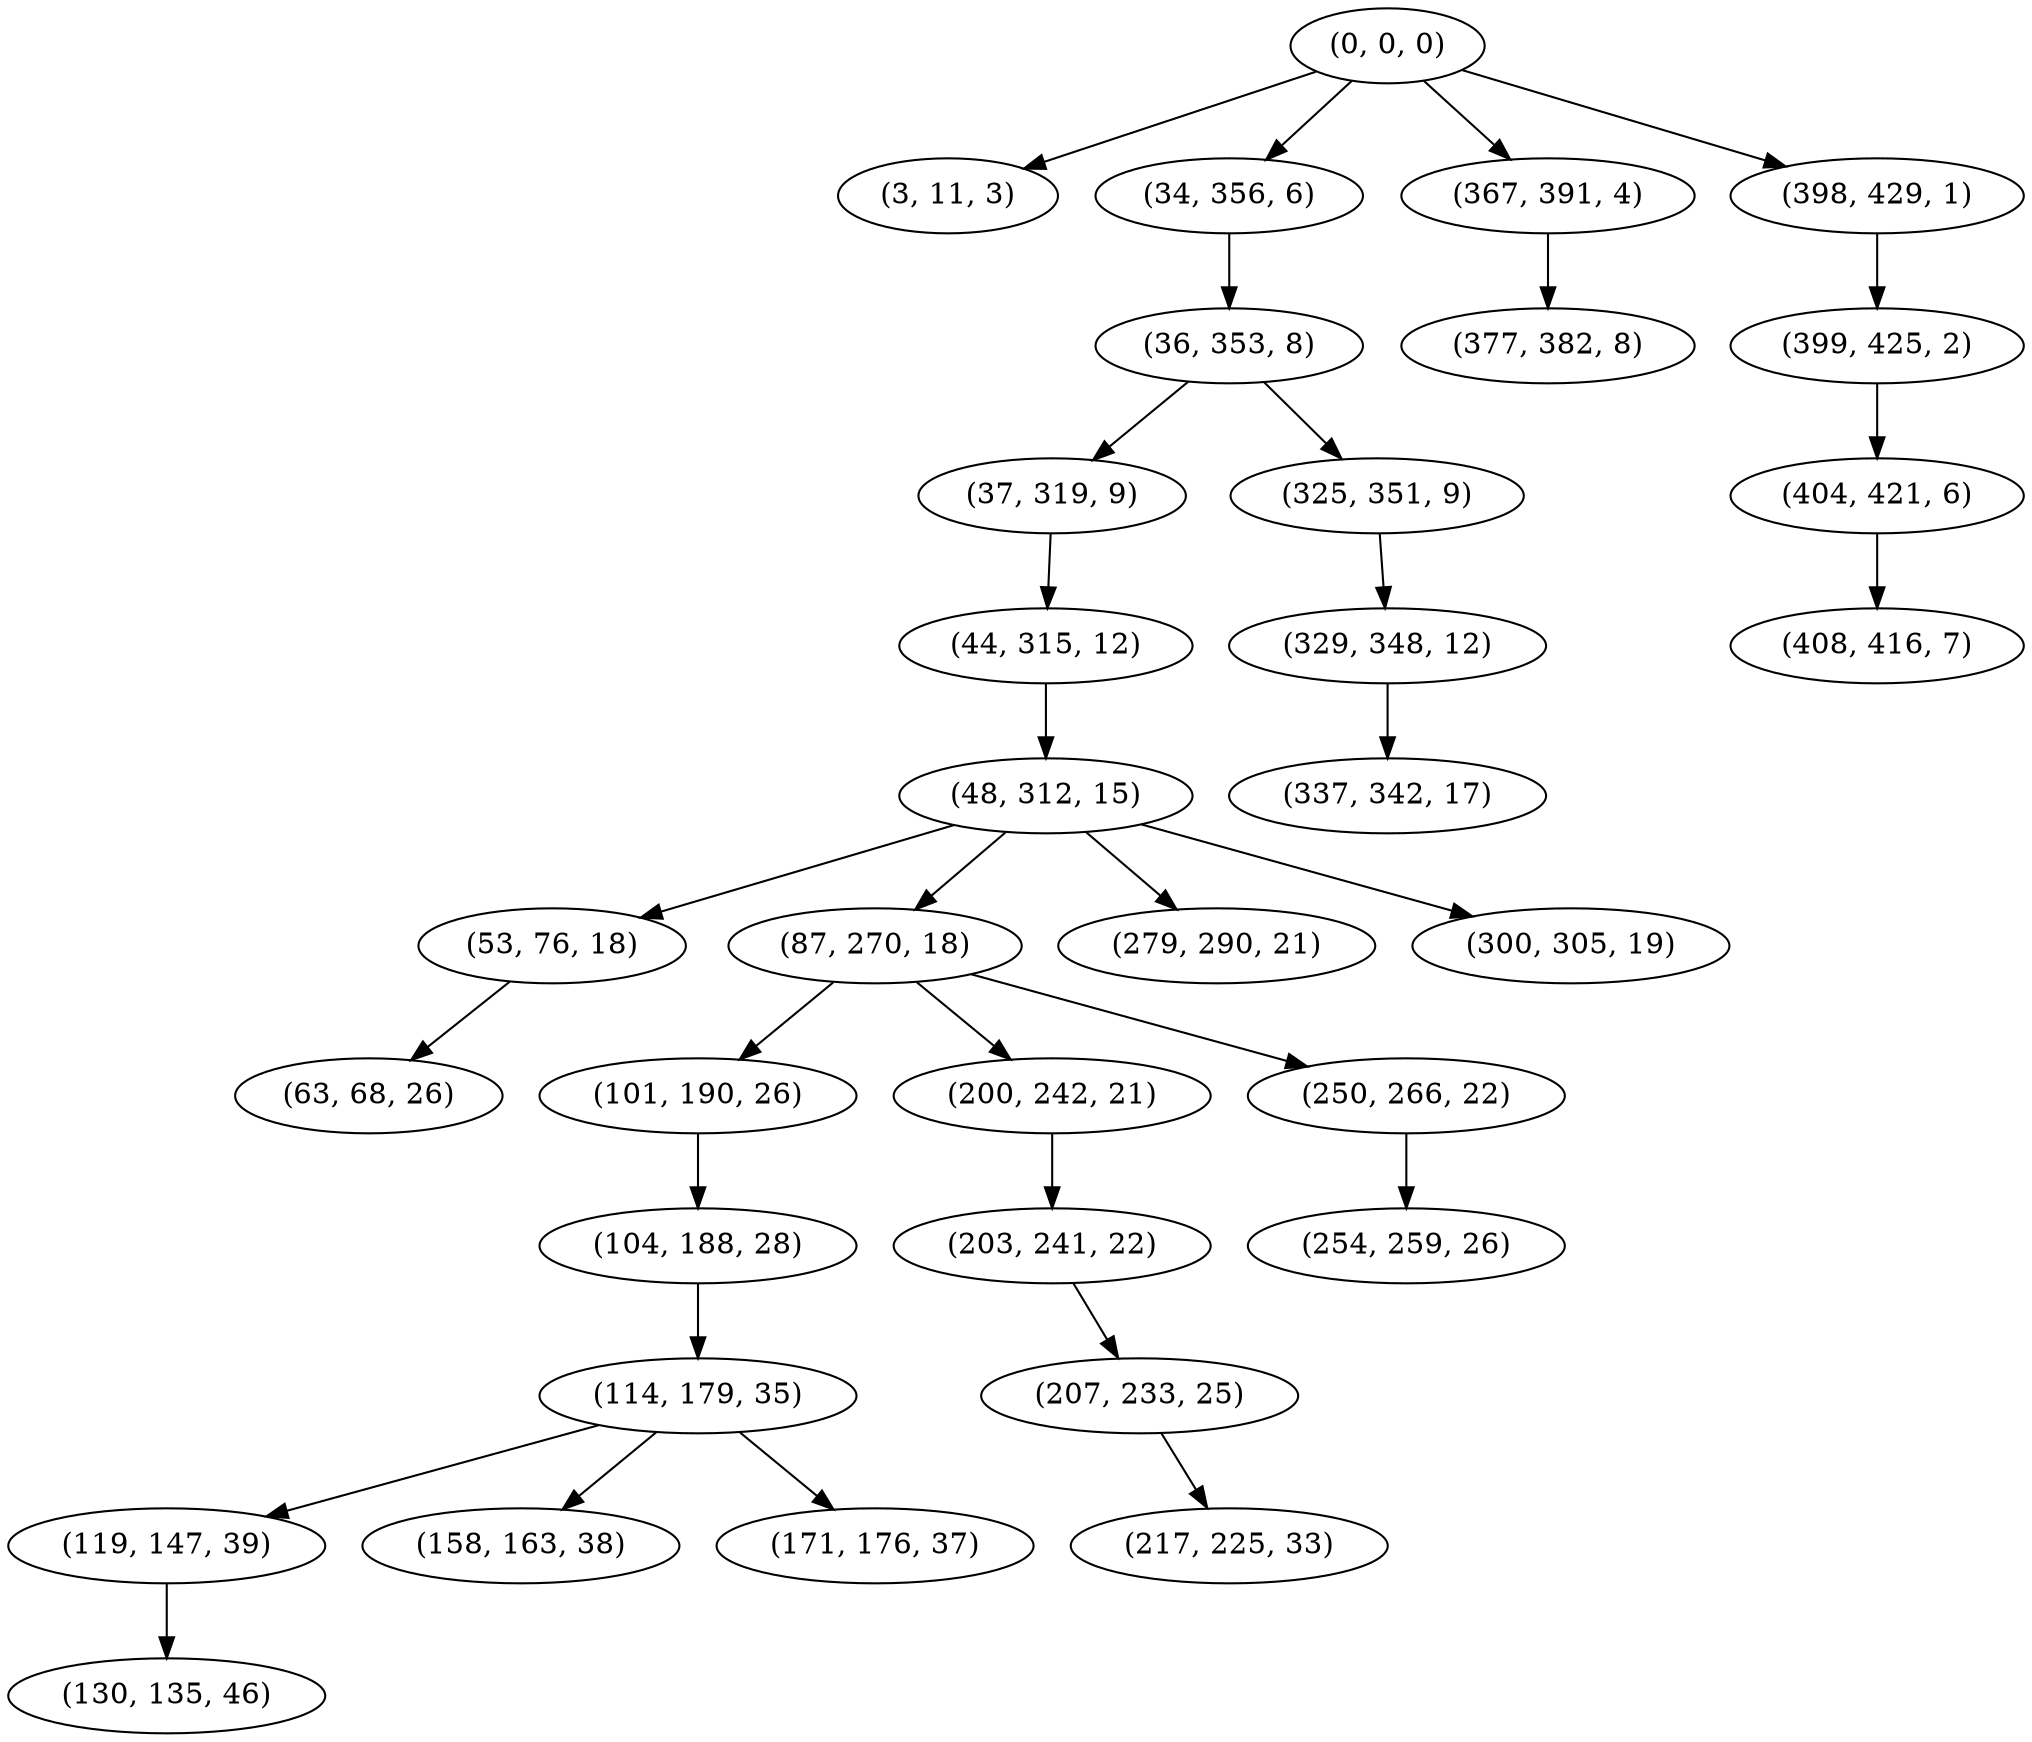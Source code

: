 digraph tree {
    "(0, 0, 0)";
    "(3, 11, 3)";
    "(34, 356, 6)";
    "(36, 353, 8)";
    "(37, 319, 9)";
    "(44, 315, 12)";
    "(48, 312, 15)";
    "(53, 76, 18)";
    "(63, 68, 26)";
    "(87, 270, 18)";
    "(101, 190, 26)";
    "(104, 188, 28)";
    "(114, 179, 35)";
    "(119, 147, 39)";
    "(130, 135, 46)";
    "(158, 163, 38)";
    "(171, 176, 37)";
    "(200, 242, 21)";
    "(203, 241, 22)";
    "(207, 233, 25)";
    "(217, 225, 33)";
    "(250, 266, 22)";
    "(254, 259, 26)";
    "(279, 290, 21)";
    "(300, 305, 19)";
    "(325, 351, 9)";
    "(329, 348, 12)";
    "(337, 342, 17)";
    "(367, 391, 4)";
    "(377, 382, 8)";
    "(398, 429, 1)";
    "(399, 425, 2)";
    "(404, 421, 6)";
    "(408, 416, 7)";
    "(0, 0, 0)" -> "(3, 11, 3)";
    "(0, 0, 0)" -> "(34, 356, 6)";
    "(0, 0, 0)" -> "(367, 391, 4)";
    "(0, 0, 0)" -> "(398, 429, 1)";
    "(34, 356, 6)" -> "(36, 353, 8)";
    "(36, 353, 8)" -> "(37, 319, 9)";
    "(36, 353, 8)" -> "(325, 351, 9)";
    "(37, 319, 9)" -> "(44, 315, 12)";
    "(44, 315, 12)" -> "(48, 312, 15)";
    "(48, 312, 15)" -> "(53, 76, 18)";
    "(48, 312, 15)" -> "(87, 270, 18)";
    "(48, 312, 15)" -> "(279, 290, 21)";
    "(48, 312, 15)" -> "(300, 305, 19)";
    "(53, 76, 18)" -> "(63, 68, 26)";
    "(87, 270, 18)" -> "(101, 190, 26)";
    "(87, 270, 18)" -> "(200, 242, 21)";
    "(87, 270, 18)" -> "(250, 266, 22)";
    "(101, 190, 26)" -> "(104, 188, 28)";
    "(104, 188, 28)" -> "(114, 179, 35)";
    "(114, 179, 35)" -> "(119, 147, 39)";
    "(114, 179, 35)" -> "(158, 163, 38)";
    "(114, 179, 35)" -> "(171, 176, 37)";
    "(119, 147, 39)" -> "(130, 135, 46)";
    "(200, 242, 21)" -> "(203, 241, 22)";
    "(203, 241, 22)" -> "(207, 233, 25)";
    "(207, 233, 25)" -> "(217, 225, 33)";
    "(250, 266, 22)" -> "(254, 259, 26)";
    "(325, 351, 9)" -> "(329, 348, 12)";
    "(329, 348, 12)" -> "(337, 342, 17)";
    "(367, 391, 4)" -> "(377, 382, 8)";
    "(398, 429, 1)" -> "(399, 425, 2)";
    "(399, 425, 2)" -> "(404, 421, 6)";
    "(404, 421, 6)" -> "(408, 416, 7)";
}
